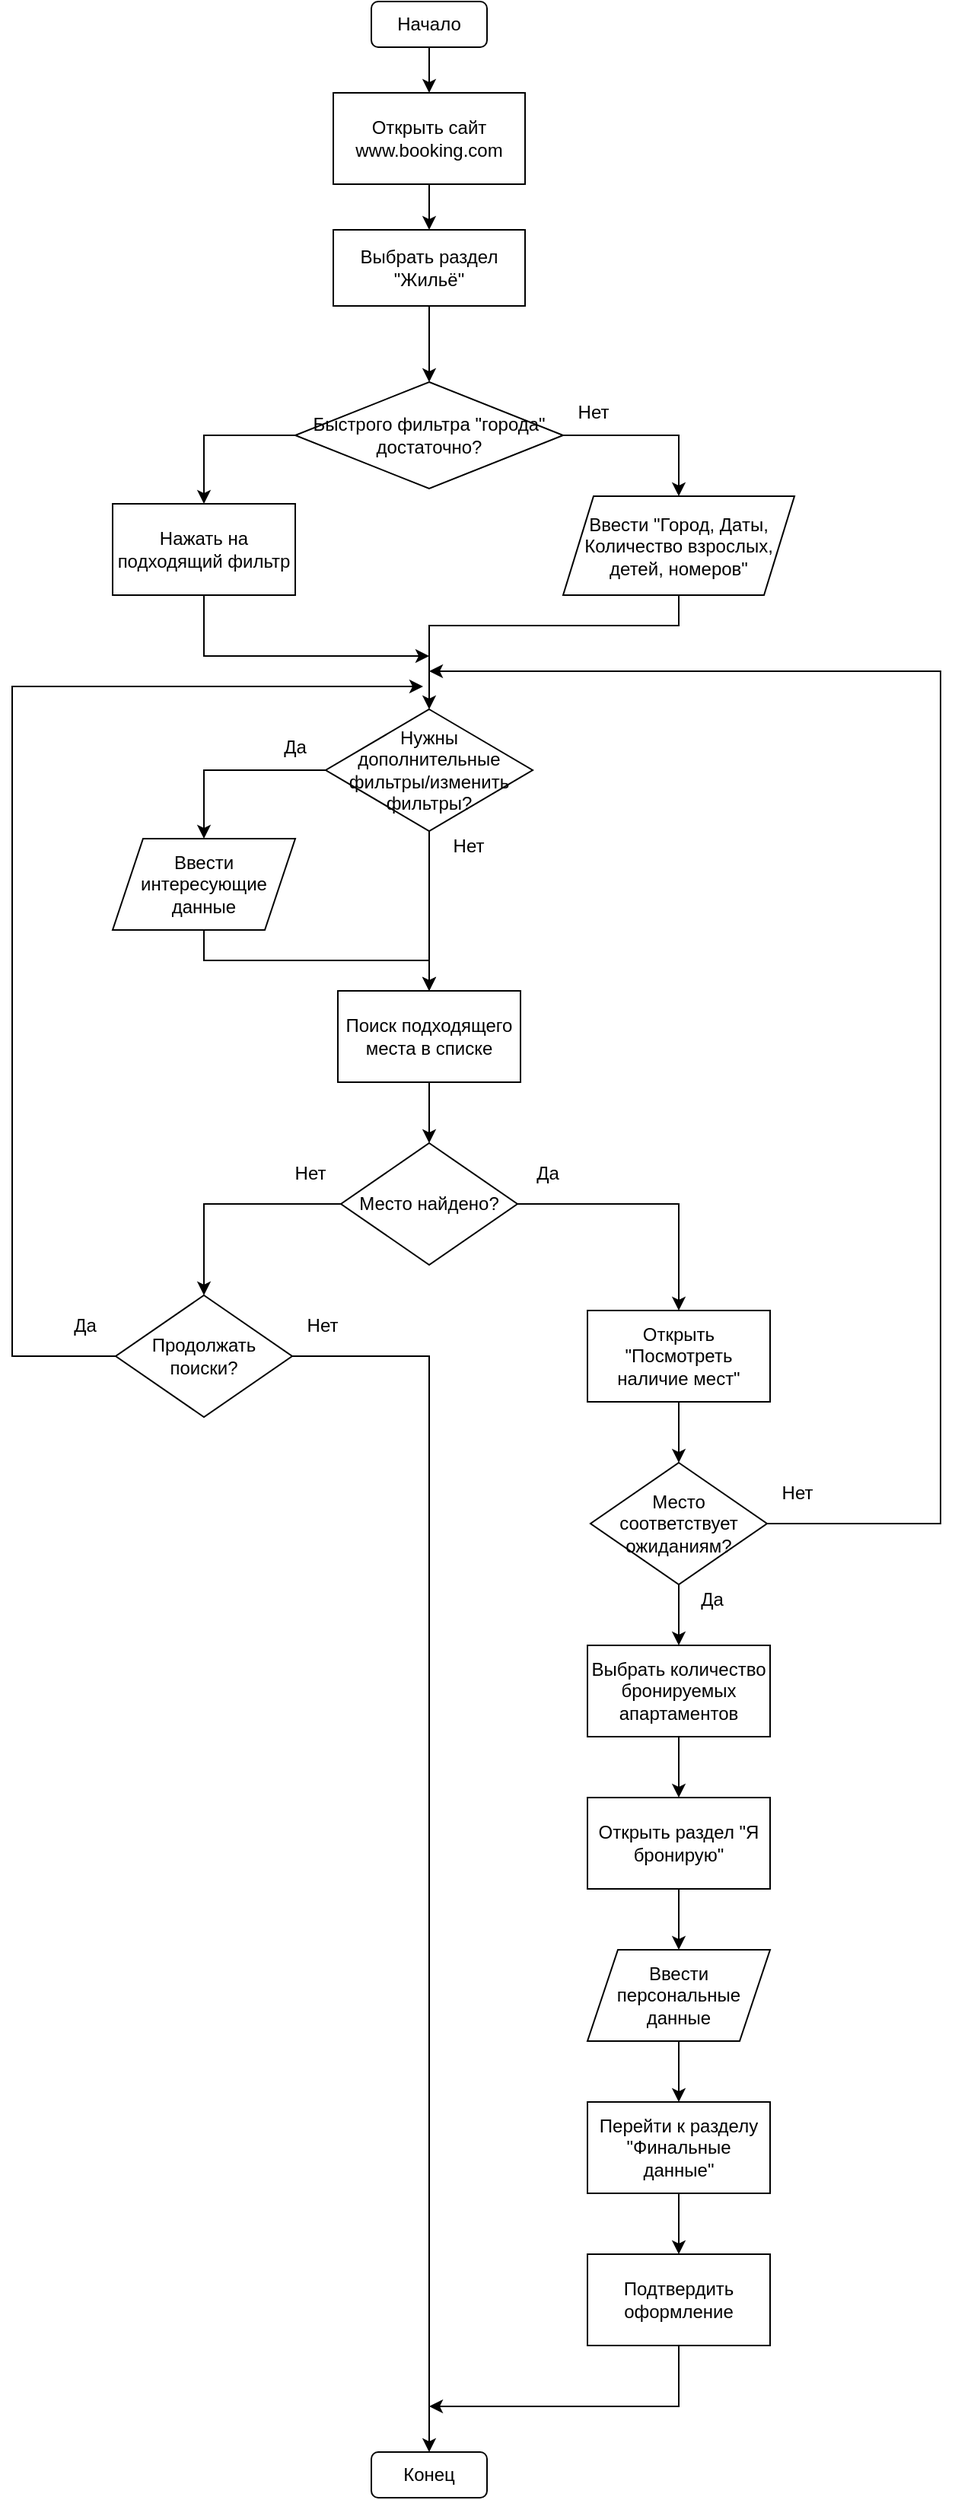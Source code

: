 <mxfile version="14.7.7" type="github">
  <diagram id="C5RBs43oDa-KdzZeNtuy" name="Page-1">
    <mxGraphModel dx="2022" dy="1124" grid="1" gridSize="10" guides="1" tooltips="1" connect="1" arrows="1" fold="1" page="1" pageScale="1" pageWidth="827" pageHeight="1169" math="0" shadow="0">
      <root>
        <mxCell id="WIyWlLk6GJQsqaUBKTNV-0" />
        <mxCell id="WIyWlLk6GJQsqaUBKTNV-1" parent="WIyWlLk6GJQsqaUBKTNV-0" />
        <mxCell id="LMy81X9K7p4voYokB2ZT-8" value="" style="edgeStyle=orthogonalEdgeStyle;rounded=0;orthogonalLoop=1;jettySize=auto;html=1;" edge="1" parent="WIyWlLk6GJQsqaUBKTNV-1" source="WIyWlLk6GJQsqaUBKTNV-3" target="LMy81X9K7p4voYokB2ZT-5">
          <mxGeometry relative="1" as="geometry" />
        </mxCell>
        <mxCell id="WIyWlLk6GJQsqaUBKTNV-3" value="Начало" style="rounded=1;whiteSpace=wrap;html=1;fontSize=12;glass=0;strokeWidth=1;shadow=0;" parent="WIyWlLk6GJQsqaUBKTNV-1" vertex="1">
          <mxGeometry x="376" y="40" width="76" height="30" as="geometry" />
        </mxCell>
        <mxCell id="LMy81X9K7p4voYokB2ZT-7" value="" style="edgeStyle=orthogonalEdgeStyle;rounded=0;orthogonalLoop=1;jettySize=auto;html=1;" edge="1" parent="WIyWlLk6GJQsqaUBKTNV-1" source="LMy81X9K7p4voYokB2ZT-5" target="LMy81X9K7p4voYokB2ZT-6">
          <mxGeometry relative="1" as="geometry" />
        </mxCell>
        <mxCell id="LMy81X9K7p4voYokB2ZT-5" value="&lt;span&gt;Открыть сайт www.booking.com&lt;br&gt;&lt;/span&gt;" style="rounded=0;whiteSpace=wrap;html=1;" vertex="1" parent="WIyWlLk6GJQsqaUBKTNV-1">
          <mxGeometry x="351" y="100" width="126" height="60" as="geometry" />
        </mxCell>
        <mxCell id="LMy81X9K7p4voYokB2ZT-10" value="" style="edgeStyle=orthogonalEdgeStyle;rounded=0;orthogonalLoop=1;jettySize=auto;html=1;" edge="1" parent="WIyWlLk6GJQsqaUBKTNV-1" source="LMy81X9K7p4voYokB2ZT-6" target="LMy81X9K7p4voYokB2ZT-9">
          <mxGeometry relative="1" as="geometry" />
        </mxCell>
        <mxCell id="LMy81X9K7p4voYokB2ZT-6" value="&lt;span&gt;Выбрать раздел &quot;Жильё&quot;&lt;/span&gt;" style="whiteSpace=wrap;html=1;rounded=0;" vertex="1" parent="WIyWlLk6GJQsqaUBKTNV-1">
          <mxGeometry x="351" y="190" width="126" height="50" as="geometry" />
        </mxCell>
        <mxCell id="LMy81X9K7p4voYokB2ZT-12" value="" style="edgeStyle=orthogonalEdgeStyle;rounded=0;orthogonalLoop=1;jettySize=auto;html=1;exitX=0;exitY=0.5;exitDx=0;exitDy=0;" edge="1" parent="WIyWlLk6GJQsqaUBKTNV-1" source="LMy81X9K7p4voYokB2ZT-9" target="LMy81X9K7p4voYokB2ZT-11">
          <mxGeometry relative="1" as="geometry" />
        </mxCell>
        <mxCell id="LMy81X9K7p4voYokB2ZT-14" value="" style="edgeStyle=orthogonalEdgeStyle;rounded=0;orthogonalLoop=1;jettySize=auto;html=1;exitX=1;exitY=0.5;exitDx=0;exitDy=0;" edge="1" parent="WIyWlLk6GJQsqaUBKTNV-1" source="LMy81X9K7p4voYokB2ZT-9" target="LMy81X9K7p4voYokB2ZT-13">
          <mxGeometry relative="1" as="geometry" />
        </mxCell>
        <mxCell id="LMy81X9K7p4voYokB2ZT-9" value="Быстрого фильтра &quot;города&quot; достаточно?" style="rhombus;whiteSpace=wrap;html=1;rounded=0;" vertex="1" parent="WIyWlLk6GJQsqaUBKTNV-1">
          <mxGeometry x="326" y="290" width="176" height="70" as="geometry" />
        </mxCell>
        <mxCell id="LMy81X9K7p4voYokB2ZT-18" value="" style="edgeStyle=orthogonalEdgeStyle;rounded=0;orthogonalLoop=1;jettySize=auto;html=1;exitX=0.5;exitY=1;exitDx=0;exitDy=0;" edge="1" parent="WIyWlLk6GJQsqaUBKTNV-1" source="LMy81X9K7p4voYokB2ZT-11">
          <mxGeometry relative="1" as="geometry">
            <mxPoint x="414" y="470" as="targetPoint" />
            <Array as="points">
              <mxPoint x="266" y="470" />
              <mxPoint x="414" y="470" />
            </Array>
          </mxGeometry>
        </mxCell>
        <mxCell id="LMy81X9K7p4voYokB2ZT-11" value="Нажать на подходящий фильтр" style="whiteSpace=wrap;html=1;rounded=0;" vertex="1" parent="WIyWlLk6GJQsqaUBKTNV-1">
          <mxGeometry x="206" y="370" width="120" height="60" as="geometry" />
        </mxCell>
        <mxCell id="LMy81X9K7p4voYokB2ZT-23" style="edgeStyle=orthogonalEdgeStyle;rounded=0;orthogonalLoop=1;jettySize=auto;html=1;entryX=0.5;entryY=0;entryDx=0;entryDy=0;exitX=0.5;exitY=1;exitDx=0;exitDy=0;" edge="1" parent="WIyWlLk6GJQsqaUBKTNV-1" source="LMy81X9K7p4voYokB2ZT-13" target="LMy81X9K7p4voYokB2ZT-17">
          <mxGeometry relative="1" as="geometry">
            <Array as="points">
              <mxPoint x="578" y="450" />
              <mxPoint x="414" y="450" />
            </Array>
          </mxGeometry>
        </mxCell>
        <mxCell id="LMy81X9K7p4voYokB2ZT-13" value="Ввести&amp;nbsp;&quot;Город, Даты, Количество взрослых, детей, номеров&quot;" style="shape=parallelogram;perimeter=parallelogramPerimeter;whiteSpace=wrap;html=1;fixedSize=1;rounded=0;" vertex="1" parent="WIyWlLk6GJQsqaUBKTNV-1">
          <mxGeometry x="502" y="365" width="152" height="65" as="geometry" />
        </mxCell>
        <mxCell id="LMy81X9K7p4voYokB2ZT-22" value="" style="edgeStyle=orthogonalEdgeStyle;rounded=0;orthogonalLoop=1;jettySize=auto;html=1;entryX=0.5;entryY=0;entryDx=0;entryDy=0;" edge="1" parent="WIyWlLk6GJQsqaUBKTNV-1" source="LMy81X9K7p4voYokB2ZT-17" target="LMy81X9K7p4voYokB2ZT-25">
          <mxGeometry relative="1" as="geometry" />
        </mxCell>
        <mxCell id="LMy81X9K7p4voYokB2ZT-46" value="" style="edgeStyle=orthogonalEdgeStyle;rounded=0;orthogonalLoop=1;jettySize=auto;html=1;entryX=0.5;entryY=0;entryDx=0;entryDy=0;" edge="1" parent="WIyWlLk6GJQsqaUBKTNV-1" source="LMy81X9K7p4voYokB2ZT-17" target="LMy81X9K7p4voYokB2ZT-21">
          <mxGeometry relative="1" as="geometry">
            <mxPoint x="414" y="700" as="targetPoint" />
            <Array as="points">
              <mxPoint x="266" y="545" />
            </Array>
          </mxGeometry>
        </mxCell>
        <mxCell id="LMy81X9K7p4voYokB2ZT-17" value="Нужны дополнительные фильтры/изменить фильтры?" style="rhombus;whiteSpace=wrap;html=1;rounded=0;" vertex="1" parent="WIyWlLk6GJQsqaUBKTNV-1">
          <mxGeometry x="346" y="505" width="136" height="80" as="geometry" />
        </mxCell>
        <mxCell id="LMy81X9K7p4voYokB2ZT-26" value="" style="edgeStyle=orthogonalEdgeStyle;rounded=0;orthogonalLoop=1;jettySize=auto;html=1;exitX=0.5;exitY=1;exitDx=0;exitDy=0;" edge="1" parent="WIyWlLk6GJQsqaUBKTNV-1" source="LMy81X9K7p4voYokB2ZT-21" target="LMy81X9K7p4voYokB2ZT-25">
          <mxGeometry relative="1" as="geometry" />
        </mxCell>
        <mxCell id="LMy81X9K7p4voYokB2ZT-21" value="Ввести интересующие данные" style="shape=parallelogram;perimeter=parallelogramPerimeter;whiteSpace=wrap;html=1;fixedSize=1;rounded=0;" vertex="1" parent="WIyWlLk6GJQsqaUBKTNV-1">
          <mxGeometry x="206" y="590" width="120" height="60" as="geometry" />
        </mxCell>
        <mxCell id="LMy81X9K7p4voYokB2ZT-28" value="" style="edgeStyle=orthogonalEdgeStyle;rounded=0;orthogonalLoop=1;jettySize=auto;html=1;" edge="1" parent="WIyWlLk6GJQsqaUBKTNV-1" source="LMy81X9K7p4voYokB2ZT-25" target="LMy81X9K7p4voYokB2ZT-27">
          <mxGeometry relative="1" as="geometry" />
        </mxCell>
        <mxCell id="LMy81X9K7p4voYokB2ZT-25" value="Поиск подходящего места в списке" style="whiteSpace=wrap;html=1;rounded=0;" vertex="1" parent="WIyWlLk6GJQsqaUBKTNV-1">
          <mxGeometry x="354" y="690" width="120" height="60" as="geometry" />
        </mxCell>
        <mxCell id="LMy81X9K7p4voYokB2ZT-30" value="" style="edgeStyle=orthogonalEdgeStyle;rounded=0;orthogonalLoop=1;jettySize=auto;html=1;" edge="1" parent="WIyWlLk6GJQsqaUBKTNV-1" source="LMy81X9K7p4voYokB2ZT-27" target="LMy81X9K7p4voYokB2ZT-29">
          <mxGeometry relative="1" as="geometry" />
        </mxCell>
        <mxCell id="LMy81X9K7p4voYokB2ZT-52" value="" style="edgeStyle=orthogonalEdgeStyle;rounded=0;orthogonalLoop=1;jettySize=auto;html=1;" edge="1" parent="WIyWlLk6GJQsqaUBKTNV-1" source="LMy81X9K7p4voYokB2ZT-27" target="LMy81X9K7p4voYokB2ZT-51">
          <mxGeometry relative="1" as="geometry" />
        </mxCell>
        <mxCell id="LMy81X9K7p4voYokB2ZT-27" value="Место найдено?" style="rhombus;whiteSpace=wrap;html=1;rounded=0;" vertex="1" parent="WIyWlLk6GJQsqaUBKTNV-1">
          <mxGeometry x="356" y="790" width="116" height="80" as="geometry" />
        </mxCell>
        <mxCell id="LMy81X9K7p4voYokB2ZT-32" value="" style="edgeStyle=orthogonalEdgeStyle;rounded=0;orthogonalLoop=1;jettySize=auto;html=1;" edge="1" parent="WIyWlLk6GJQsqaUBKTNV-1" source="LMy81X9K7p4voYokB2ZT-29" target="LMy81X9K7p4voYokB2ZT-31">
          <mxGeometry relative="1" as="geometry" />
        </mxCell>
        <mxCell id="LMy81X9K7p4voYokB2ZT-29" value="Открыть &quot;Посмотреть наличие мест&quot;" style="whiteSpace=wrap;html=1;rounded=0;" vertex="1" parent="WIyWlLk6GJQsqaUBKTNV-1">
          <mxGeometry x="518" y="900" width="120" height="60" as="geometry" />
        </mxCell>
        <mxCell id="LMy81X9K7p4voYokB2ZT-34" value="" style="edgeStyle=orthogonalEdgeStyle;rounded=0;orthogonalLoop=1;jettySize=auto;html=1;" edge="1" parent="WIyWlLk6GJQsqaUBKTNV-1" source="LMy81X9K7p4voYokB2ZT-31" target="LMy81X9K7p4voYokB2ZT-33">
          <mxGeometry relative="1" as="geometry" />
        </mxCell>
        <mxCell id="LMy81X9K7p4voYokB2ZT-50" value="" style="edgeStyle=orthogonalEdgeStyle;rounded=0;orthogonalLoop=1;jettySize=auto;html=1;" edge="1" parent="WIyWlLk6GJQsqaUBKTNV-1" source="LMy81X9K7p4voYokB2ZT-31">
          <mxGeometry relative="1" as="geometry">
            <mxPoint x="414" y="480" as="targetPoint" />
            <Array as="points">
              <mxPoint x="750" y="1040" />
              <mxPoint x="750" y="480" />
            </Array>
          </mxGeometry>
        </mxCell>
        <mxCell id="LMy81X9K7p4voYokB2ZT-31" value="Место соответствует ожиданиям?" style="rhombus;whiteSpace=wrap;html=1;rounded=0;" vertex="1" parent="WIyWlLk6GJQsqaUBKTNV-1">
          <mxGeometry x="520" y="1000" width="116" height="80" as="geometry" />
        </mxCell>
        <mxCell id="LMy81X9K7p4voYokB2ZT-36" value="" style="edgeStyle=orthogonalEdgeStyle;rounded=0;orthogonalLoop=1;jettySize=auto;html=1;" edge="1" parent="WIyWlLk6GJQsqaUBKTNV-1" source="LMy81X9K7p4voYokB2ZT-33" target="LMy81X9K7p4voYokB2ZT-35">
          <mxGeometry relative="1" as="geometry" />
        </mxCell>
        <mxCell id="LMy81X9K7p4voYokB2ZT-33" value="Выбрать количество бронируемых апартаментов" style="whiteSpace=wrap;html=1;rounded=0;" vertex="1" parent="WIyWlLk6GJQsqaUBKTNV-1">
          <mxGeometry x="518" y="1120" width="120" height="60" as="geometry" />
        </mxCell>
        <mxCell id="LMy81X9K7p4voYokB2ZT-38" value="" style="edgeStyle=orthogonalEdgeStyle;rounded=0;orthogonalLoop=1;jettySize=auto;html=1;" edge="1" parent="WIyWlLk6GJQsqaUBKTNV-1" source="LMy81X9K7p4voYokB2ZT-35" target="LMy81X9K7p4voYokB2ZT-37">
          <mxGeometry relative="1" as="geometry" />
        </mxCell>
        <mxCell id="LMy81X9K7p4voYokB2ZT-35" value="Открыть раздел &quot;Я бронирую&quot;" style="whiteSpace=wrap;html=1;rounded=0;" vertex="1" parent="WIyWlLk6GJQsqaUBKTNV-1">
          <mxGeometry x="518" y="1220" width="120" height="60" as="geometry" />
        </mxCell>
        <mxCell id="LMy81X9K7p4voYokB2ZT-40" value="" style="edgeStyle=orthogonalEdgeStyle;rounded=0;orthogonalLoop=1;jettySize=auto;html=1;" edge="1" parent="WIyWlLk6GJQsqaUBKTNV-1" source="LMy81X9K7p4voYokB2ZT-37" target="LMy81X9K7p4voYokB2ZT-39">
          <mxGeometry relative="1" as="geometry" />
        </mxCell>
        <mxCell id="LMy81X9K7p4voYokB2ZT-37" value="Ввести персональные данные" style="shape=parallelogram;perimeter=parallelogramPerimeter;whiteSpace=wrap;html=1;fixedSize=1;rounded=0;" vertex="1" parent="WIyWlLk6GJQsqaUBKTNV-1">
          <mxGeometry x="518" y="1320" width="120" height="60" as="geometry" />
        </mxCell>
        <mxCell id="LMy81X9K7p4voYokB2ZT-42" value="" style="edgeStyle=orthogonalEdgeStyle;rounded=0;orthogonalLoop=1;jettySize=auto;html=1;" edge="1" parent="WIyWlLk6GJQsqaUBKTNV-1" source="LMy81X9K7p4voYokB2ZT-39" target="LMy81X9K7p4voYokB2ZT-41">
          <mxGeometry relative="1" as="geometry" />
        </mxCell>
        <mxCell id="LMy81X9K7p4voYokB2ZT-39" value="Перейти к разделу &quot;Финальные данные&quot;" style="whiteSpace=wrap;html=1;rounded=0;" vertex="1" parent="WIyWlLk6GJQsqaUBKTNV-1">
          <mxGeometry x="518" y="1420" width="120" height="60" as="geometry" />
        </mxCell>
        <mxCell id="LMy81X9K7p4voYokB2ZT-44" value="" style="edgeStyle=orthogonalEdgeStyle;rounded=0;orthogonalLoop=1;jettySize=auto;html=1;exitX=0.5;exitY=1;exitDx=0;exitDy=0;" edge="1" parent="WIyWlLk6GJQsqaUBKTNV-1" source="LMy81X9K7p4voYokB2ZT-41">
          <mxGeometry relative="1" as="geometry">
            <mxPoint x="414" y="1620" as="targetPoint" />
            <Array as="points">
              <mxPoint x="578" y="1620" />
              <mxPoint x="414" y="1620" />
            </Array>
          </mxGeometry>
        </mxCell>
        <mxCell id="LMy81X9K7p4voYokB2ZT-41" value="Подтвердить оформление" style="whiteSpace=wrap;html=1;rounded=0;" vertex="1" parent="WIyWlLk6GJQsqaUBKTNV-1">
          <mxGeometry x="518" y="1520" width="120" height="60" as="geometry" />
        </mxCell>
        <mxCell id="LMy81X9K7p4voYokB2ZT-43" value="Конец" style="rounded=1;whiteSpace=wrap;html=1;fontSize=12;glass=0;strokeWidth=1;shadow=0;" vertex="1" parent="WIyWlLk6GJQsqaUBKTNV-1">
          <mxGeometry x="376" y="1650" width="76" height="30" as="geometry" />
        </mxCell>
        <mxCell id="LMy81X9K7p4voYokB2ZT-56" value="" style="edgeStyle=orthogonalEdgeStyle;rounded=0;orthogonalLoop=1;jettySize=auto;html=1;" edge="1" parent="WIyWlLk6GJQsqaUBKTNV-1" source="LMy81X9K7p4voYokB2ZT-51">
          <mxGeometry relative="1" as="geometry">
            <mxPoint x="410" y="490" as="targetPoint" />
            <Array as="points">
              <mxPoint x="140" y="930" />
              <mxPoint x="140" y="490" />
            </Array>
          </mxGeometry>
        </mxCell>
        <mxCell id="LMy81X9K7p4voYokB2ZT-58" value="" style="edgeStyle=orthogonalEdgeStyle;rounded=0;orthogonalLoop=1;jettySize=auto;html=1;entryX=0.5;entryY=0;entryDx=0;entryDy=0;" edge="1" parent="WIyWlLk6GJQsqaUBKTNV-1" source="LMy81X9K7p4voYokB2ZT-51" target="LMy81X9K7p4voYokB2ZT-43">
          <mxGeometry relative="1" as="geometry">
            <mxPoint x="462" y="930" as="targetPoint" />
          </mxGeometry>
        </mxCell>
        <mxCell id="LMy81X9K7p4voYokB2ZT-51" value="Продолжать поиски?" style="rhombus;whiteSpace=wrap;html=1;rounded=0;" vertex="1" parent="WIyWlLk6GJQsqaUBKTNV-1">
          <mxGeometry x="208" y="890" width="116" height="80" as="geometry" />
        </mxCell>
        <mxCell id="LMy81X9K7p4voYokB2ZT-64" value="Нет" style="text;html=1;strokeColor=none;fillColor=none;align=center;verticalAlign=middle;whiteSpace=wrap;rounded=0;" vertex="1" parent="WIyWlLk6GJQsqaUBKTNV-1">
          <mxGeometry x="502" y="300" width="40" height="20" as="geometry" />
        </mxCell>
        <mxCell id="LMy81X9K7p4voYokB2ZT-65" value="Да" style="text;html=1;strokeColor=none;fillColor=none;align=center;verticalAlign=middle;whiteSpace=wrap;rounded=0;" vertex="1" parent="WIyWlLk6GJQsqaUBKTNV-1">
          <mxGeometry x="306" y="520" width="40" height="20" as="geometry" />
        </mxCell>
        <mxCell id="LMy81X9K7p4voYokB2ZT-66" value="Нет" style="text;html=1;strokeColor=none;fillColor=none;align=center;verticalAlign=middle;whiteSpace=wrap;rounded=0;" vertex="1" parent="WIyWlLk6GJQsqaUBKTNV-1">
          <mxGeometry x="420" y="585" width="40" height="20" as="geometry" />
        </mxCell>
        <mxCell id="LMy81X9K7p4voYokB2ZT-67" value="Да" style="text;html=1;strokeColor=none;fillColor=none;align=center;verticalAlign=middle;whiteSpace=wrap;rounded=0;" vertex="1" parent="WIyWlLk6GJQsqaUBKTNV-1">
          <mxGeometry x="472" y="800" width="40" height="20" as="geometry" />
        </mxCell>
        <mxCell id="LMy81X9K7p4voYokB2ZT-68" value="Нет" style="text;html=1;strokeColor=none;fillColor=none;align=center;verticalAlign=middle;whiteSpace=wrap;rounded=0;" vertex="1" parent="WIyWlLk6GJQsqaUBKTNV-1">
          <mxGeometry x="316" y="800" width="40" height="20" as="geometry" />
        </mxCell>
        <mxCell id="LMy81X9K7p4voYokB2ZT-69" value="Да" style="text;html=1;strokeColor=none;fillColor=none;align=center;verticalAlign=middle;whiteSpace=wrap;rounded=0;" vertex="1" parent="WIyWlLk6GJQsqaUBKTNV-1">
          <mxGeometry x="168" y="900" width="40" height="20" as="geometry" />
        </mxCell>
        <mxCell id="LMy81X9K7p4voYokB2ZT-70" value="Нет" style="text;html=1;strokeColor=none;fillColor=none;align=center;verticalAlign=middle;whiteSpace=wrap;rounded=0;" vertex="1" parent="WIyWlLk6GJQsqaUBKTNV-1">
          <mxGeometry x="324" y="900" width="40" height="20" as="geometry" />
        </mxCell>
        <mxCell id="LMy81X9K7p4voYokB2ZT-71" value="Да" style="text;html=1;strokeColor=none;fillColor=none;align=center;verticalAlign=middle;whiteSpace=wrap;rounded=0;" vertex="1" parent="WIyWlLk6GJQsqaUBKTNV-1">
          <mxGeometry x="580" y="1080" width="40" height="20" as="geometry" />
        </mxCell>
        <mxCell id="LMy81X9K7p4voYokB2ZT-72" value="Нет" style="text;html=1;strokeColor=none;fillColor=none;align=center;verticalAlign=middle;whiteSpace=wrap;rounded=0;" vertex="1" parent="WIyWlLk6GJQsqaUBKTNV-1">
          <mxGeometry x="636" y="1010" width="40" height="20" as="geometry" />
        </mxCell>
      </root>
    </mxGraphModel>
  </diagram>
</mxfile>
